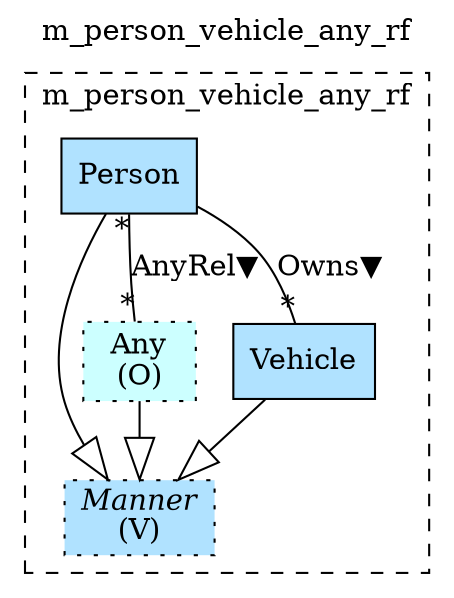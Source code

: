 digraph {graph[label=m_person_vehicle_any_rf,labelloc=tl,labelfontsize=12];
subgraph cluster_m_person_vehicle_any_rf{style=dashed;label=m_person_vehicle_any_rf;
"Manner"[shape=record,fillcolor=lightskyblue1,style ="filled,dotted",label=<{<I>Manner</I><br/>(V)}>];
"Any"[shape=record,fillcolor="#CCFFFF",style ="filled,dotted",label=<Any<br/>(O)>];
"Person"[shape=record,fillcolor=lightskyblue1,style = filled,label="Person"];
"Vehicle"[shape=record,fillcolor=lightskyblue1,style = filled,label="Vehicle"];

"Person"->"Vehicle"[label="Owns▼",dir=none,taillabel="",headlabel="*"];
"Person"->"Manner"[arrowhead=onormal,arrowsize=2.0];
"Vehicle"->"Manner"[arrowhead=onormal,arrowsize=2.0];
"Any"->"Manner"[arrowhead=onormal,arrowsize=2.0];
"Person"->"Any"[label="AnyRel▼",dir=none,taillabel="*",headlabel="*"];

}
}